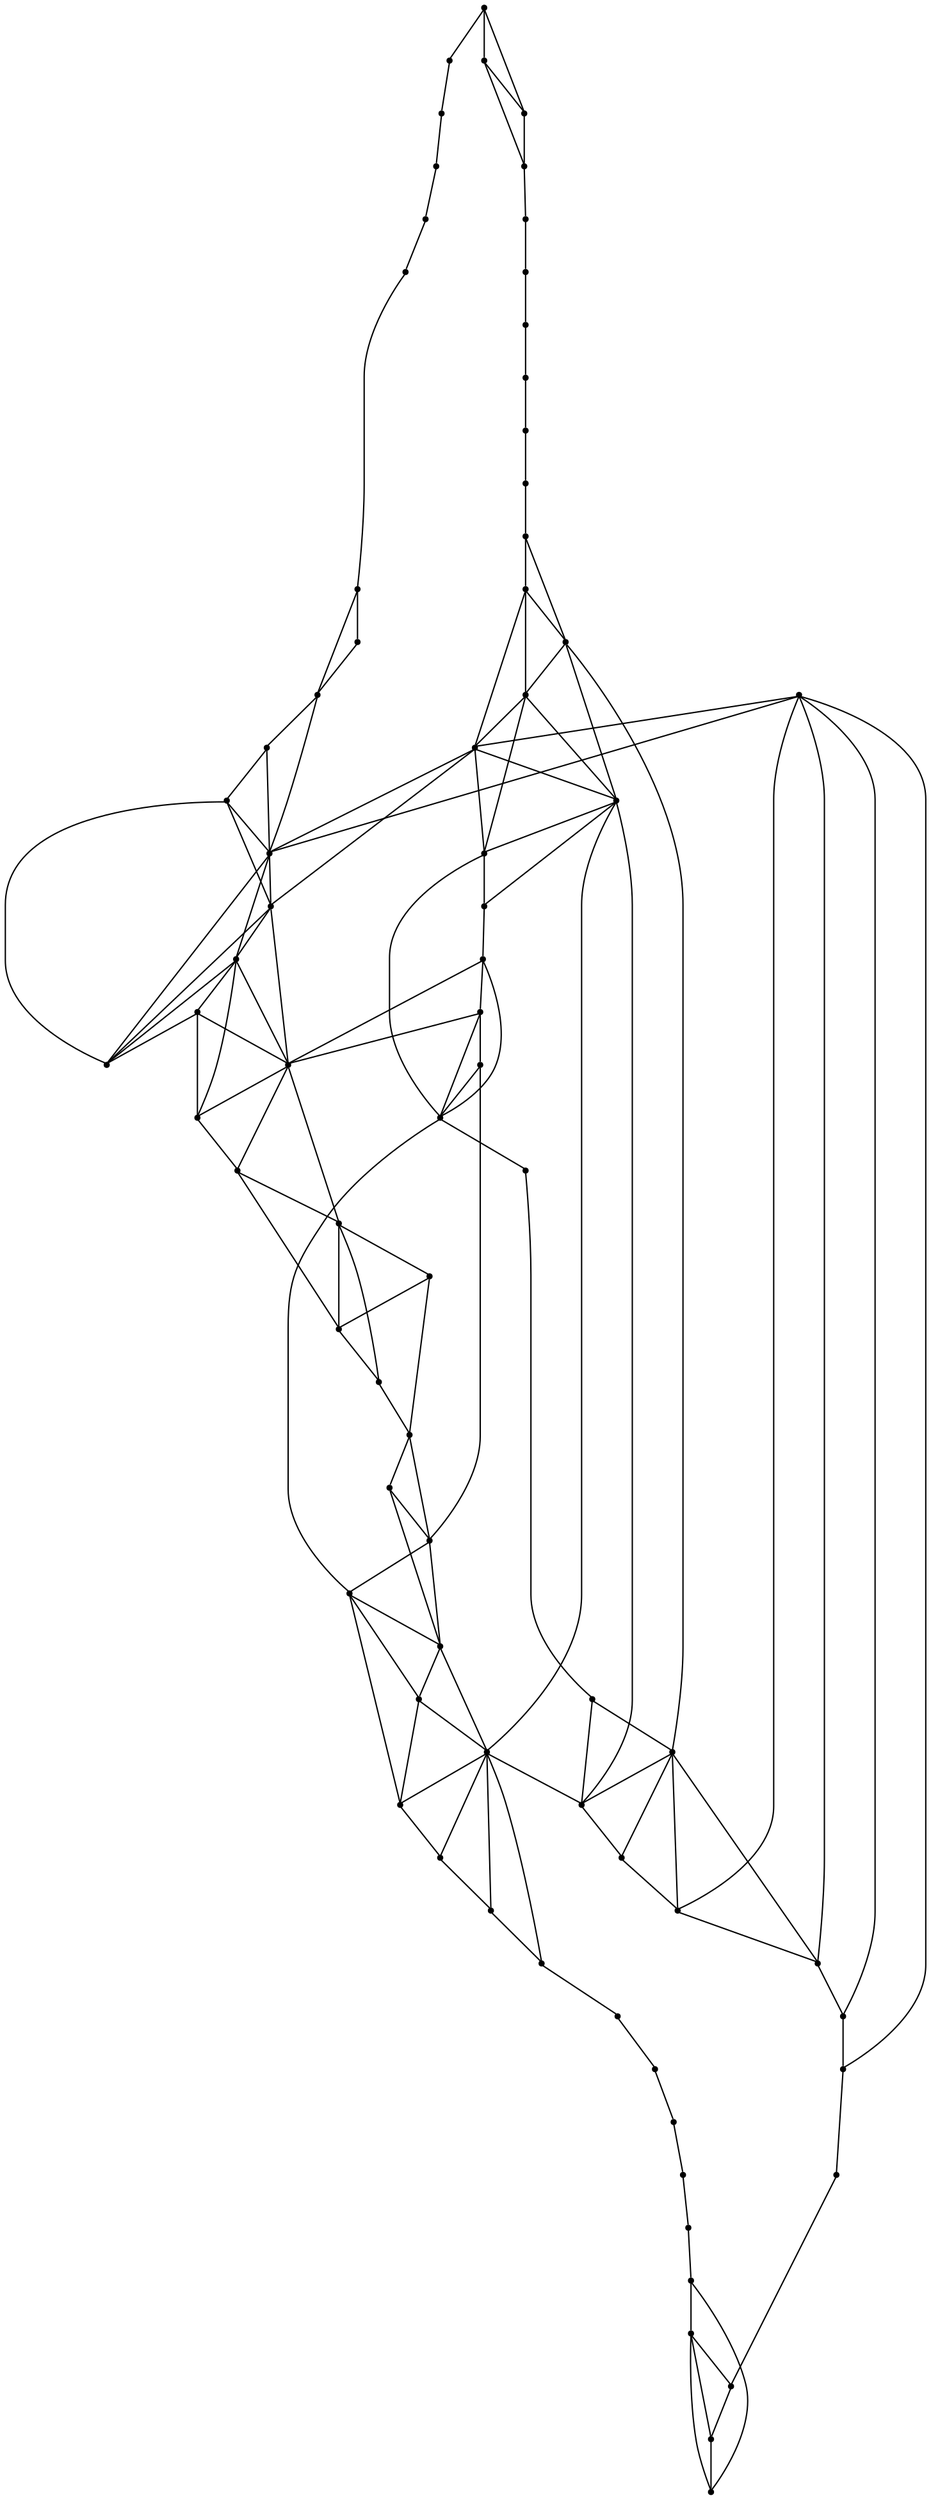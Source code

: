 graph {
  node [shape=point,comment="{\"directed\":false,\"doi\":\"10.1007/11618058_3\",\"figure\":\"5 (14)\"}"]

  v0 [pos="1229.2328125,1205.4887144189129"]
  v1 [pos="1228.2284702034883,1215.1491173526695"]
  v2 [pos="1225.8061636991279,1227.2856084923992"]
  v3 [pos="1221.6855877543603,1241.777261934782"]
  v4 [pos="1228.5743686409883,1198.7887072981448"]
  v5 [pos="1216.239761991279,1258.2439113081546"]
  v6 [pos="1223.1274936409882,1193.7032707950523"]
  v7 [pos="1217.1638853561046,1197.0261900048504"]
  v8 [pos="1209.6333530159884,1276.2855856042156"]
  v9 [pos="1209.7708348473836,1203.5105713626792"]
  v10 [pos="1200.3607694404068,1295.5897339603355"]
  v11 [pos="1188.3919013444768,1227.6772507450032"]
  v12 [pos="1191.935238008721,1315.4803602319012"]
  v13 [pos="1182.9742142078487,1335.6553403954754"]
  v14 [pos="1177.931613372093,1242.109553855762"]
  v15 [pos="1162.2995412427326,1356.2386839013348"]
  v16 [pos="1163.966492550872,1374.6303566715171"]
  v17 [pos="1160.5658839026162,1267.586645327116"]
  v18 [pos="1142.361464389535,1282.7636727115562"]
  v19 [pos="1154.868972565407,1393.0064209720542"]
  v20 [pos="1145.525581395349,1293.4314418257325"]
  v21 [pos="1146.4496729651164,1410.930380068327"]
  v22 [pos="1133.3514444040698,1421.2772377750327"]
  v23 [pos="1120.9991279069768,1359.9772461673667"]
  v24 [pos="1083.8682549055231,1359.0813963036785"]
  v25 [pos="1137.2125726744184,1311.0772459130535"]
  v26 [pos="1129.6226153706393,1438.2282901228518"]
  v27 [pos="1125.300967478198,1455.3741463443687"]
  v28 [pos="1128.8891669694767,1334.7355850955892"]
  v29 [pos="1117.0421693313954,1333.167903465137"]
  v30 [pos="1059.7627679869188,1353.327275159066"]
  v31 [pos="1035.8687182049418,1368.953324200814"]
  v32 [pos="1118.3153388444769,1465.9845360538413"]
  v33 [pos="1110.0533611918604,1402.4220474979331"]
  v34 [pos="1087.62003997093,1380.6491224389324"]
  v35 [pos="1112.2870912063954,1474.6554065168948"]
  v36 [pos="1117.0327897892441,1373.6522682926106"]
  v37 [pos="1110.0429324127908,1410.802238029346"]
  v38 [pos="1105.6879632994187,1480.0928759993167"]
  v39 [pos="1112.7695176235466,1395.9397642236004"]
  v40 [pos="1098.5887309229652,1481.7907977522464"]
  v41 [pos="1047.7449037063952,1324.2605853499026"]
  v42 [pos="1106.6933548328489,1405.9720365624676"]
  v43 [pos="1092.0697901526162,1479.1897782108238"]
  v44 [pos="1102.3935819404069,1403.2782880883465"]
  v45 [pos="1094.913063226744,1392.223104677702"]
  v46 [pos="1073.6611827761626,1448.6053475162437"]
  v47 [pos="1084.4142078488371,1474.543921989307"]
  v48 [pos="1076.6877861555233,1466.7157817305178"]
  v49 [pos="1051.0121638808141,1337.6272527795086"]
  v50 [pos="1059.8513172238372,1443.61788515459"]
  v51 [pos="1052.7624818313952,1427.810574414437"]
  v52 [pos="1043.926476199128,1408.5939097822757"]
  v53 [pos="1031.4126726017441,1398.0970391055992"]
  v54 [pos="1022.6766942223837,1309.6199679792971"]
  v55 [pos="1009.4867210210757,1295.5511737288089"]
  v56 [pos="995.9519145167151,1282.4439057132652"]
  v57 [pos="1008.2386060138081,1366.0022426069825"]
  v58 [pos="983.8872002180233,1335.1564097822757"]
  v59 [pos="995.864398619186,1350.8366275251956"]
  v60 [pos="981.4575490552324,1270.2157982608726"]
  v61 [pos="969.4167923328488,1259.3522398095379"]
  v62 [pos="970.0064634811046,1321.9032931746096"]
  v63 [pos="959.1690543241278,1307.2907774071941"]
  v64 [pos="958.3199037063954,1250.0803637922854"]
  v65 [pos="949.3724404978198,1293.3605520348797"]
  v66 [pos="948.4524663880815,1242.5782847822757"]
  v67 [pos="940.8031318132267,1280.4283150455403"]
  v68 [pos="940.2082303779071,1237.048086367155"]
  v69 [pos="933.9956190952034,1268.4022593916507"]
  v70 [pos="933.4767555414244,1233.6105672936687"]
  v71 [pos="928.7602448219477,1257.7855754316897"]
  v72 [pos="928.376844113372,1232.3397326887698"]
  v73 [pos="925.2012808866278,1248.7887072981448"]
  v74 [pos="923.3852902434593,1241.5887205224285"]
  v75 [pos="923.3092364643895,1236.377240063851"]

  v74 -- v75 [id="-3",pos="923.3852902434593,1241.5887205224285 923.3092364643895,1236.377240063851 923.3092364643895,1236.377240063851 923.3092364643895,1236.377240063851"]
  v75 -- v72 [id="-15",pos="923.3092364643895,1236.377240063851 928.376844113372,1232.3397326887698 928.376844113372,1232.3397326887698 928.376844113372,1232.3397326887698"]
  v74 -- v73 [id="-17",pos="923.3852902434593,1241.5887205224285 925.2012808866278,1248.7887072981448 925.2012808866278,1248.7887072981448 925.2012808866278,1248.7887072981448"]
  v73 -- v71 [id="-21",pos="925.2012808866278,1248.7887072981448 928.7602448219477,1257.7855754316897 928.7602448219477,1257.7855754316897 928.7602448219477,1257.7855754316897"]
  v71 -- v69 [id="-32",pos="928.7602448219477,1257.7855754316897 933.9956190952034,1268.4022593916507 933.9956190952034,1268.4022593916507 933.9956190952034,1268.4022593916507"]
  v72 -- v70 [id="-43",pos="928.376844113372,1232.3397326887698 933.4767555414244,1233.6105672936687 933.4767555414244,1233.6105672936687 933.4767555414244,1233.6105672936687"]
  v69 -- v67 [id="-58",pos="933.9956190952034,1268.4022593916507 940.8031318132267,1280.4283150455403 940.8031318132267,1280.4283150455403 940.8031318132267,1280.4283150455403"]
  v70 -- v68 [id="-69",pos="933.4767555414244,1233.6105672936687 940.2082303779071,1237.048086367155 940.2082303779071,1237.048086367155 940.2082303779071,1237.048086367155"]
  v72 -- v74 [id="-73",pos="928.376844113372,1232.3397326887698 923.3852902434593,1241.5887205224285 923.3852902434593,1241.5887205224285 923.3852902434593,1241.5887205224285"]
  v67 -- v65 [id="-89",pos="940.8031318132267,1280.4283150455403 949.3724404978198,1293.3605520348797 949.3724404978198,1293.3605520348797 949.3724404978198,1293.3605520348797"]
  v68 -- v66 [id="-94",pos="940.2082303779071,1237.048086367155 948.4524663880815,1242.5782847822757 948.4524663880815,1242.5782847822757 948.4524663880815,1242.5782847822757"]
  v70 -- v75 [id="-103",pos="933.4767555414244,1233.6105672936687 923.3092364643895,1236.377240063851 923.3092364643895,1236.377240063851 923.3092364643895,1236.377240063851"]
  v65 -- v63 [id="-124",pos="949.3724404978198,1293.3605520348797 959.1690543241278,1307.2907774071941 959.1690543241278,1307.2907774071941 959.1690543241278,1307.2907774071941"]
  v66 -- v64 [id="-127",pos="948.4524663880815,1242.5782847822757 958.3199037063954,1250.0803637922854 958.3199037063954,1250.0803637922854 958.3199037063954,1250.0803637922854"]
  v64 -- v61 [id="-156",pos="958.3199037063954,1250.0803637922854 969.4167923328488,1259.3522398095379 969.4167923328488,1259.3522398095379 969.4167923328488,1259.3522398095379"]
  v63 -- v62 [id="-165",pos="959.1690543241278,1307.2907774071941 970.0064634811046,1321.9032931746096 970.0064634811046,1321.9032931746096 970.0064634811046,1321.9032931746096"]
  v61 -- v60 [id="-192",pos="969.4167923328488,1259.3522398095379 981.4575490552324,1270.2157982608726 981.4575490552324,1270.2157982608726 981.4575490552324,1270.2157982608726"]
  v63 -- v58 [id="-200",pos="959.1690543241278,1307.2907774071941 983.8872002180233,1335.1564097822757 983.8872002180233,1335.1564097822757 983.8872002180233,1335.1564097822757"]
  v60 -- v56 [id="-228",pos="981.4575490552324,1270.2157982608726 995.9519145167151,1282.4439057132652 995.9519145167151,1282.4439057132652 995.9519145167151,1282.4439057132652"]
  v62 -- v58 [id="-233",pos="970.0064634811046,1321.9032931746096 983.8872002180233,1335.1564097822757 983.8872002180233,1335.1564097822757 983.8872002180233,1335.1564097822757"]
  v58 -- v59 [id="-234",pos="983.8872002180233,1335.1564097822757 995.864398619186,1350.8366275251956 995.864398619186,1350.8366275251956 995.864398619186,1350.8366275251956"]
  v56 -- v55 [id="-263",pos="995.9519145167151,1282.4439057132652 1009.4867210210757,1295.5511737288089 1009.4867210210757,1295.5511737288089 1009.4867210210757,1295.5511737288089"]
  v59 -- v57 [id="-269",pos="995.864398619186,1350.8366275251956 1008.2386060138081,1366.0022426069825 1008.2386060138081,1366.0022426069825 1008.2386060138081,1366.0022426069825"]
  v55 -- v54 [id="-296",pos="1009.4867210210757,1295.5511737288089 1022.6766942223837,1309.6199679792971 1022.6766942223837,1309.6199679792971 1022.6766942223837,1309.6199679792971"]
  v58 -- v31 [id="-306",pos="983.8872002180233,1335.1564097822757 1035.8687182049418,1368.953324200814 1035.8687182049418,1368.953324200814 1035.8687182049418,1368.953324200814"]
  v57 -- v53 [id="-331",pos="1008.2386060138081,1366.0022426069825 1031.4126726017441,1398.0970391055992 1031.4126726017441,1398.0970391055992 1031.4126726017441,1398.0970391055992"]
  v55 -- v41 [id="-338",pos="1009.4867210210757,1295.5511737288089 1047.7449037063952,1324.2605853499026 1047.7449037063952,1324.2605853499026 1047.7449037063952,1324.2605853499026"]
  v59 -- v31 [id="-339",pos="995.864398619186,1350.8366275251956 1035.8687182049418,1368.953324200814 1035.8687182049418,1368.953324200814 1035.8687182049418,1368.953324200814"]
  v57 -- v52 [id="-361",pos="1008.2386060138081,1366.0022426069825 1043.926476199128,1408.5939097822757 1043.926476199128,1408.5939097822757 1043.926476199128,1408.5939097822757"]
  v57 -- v31 [id="-363",pos="1008.2386060138081,1366.0022426069825 1035.8687182049418,1368.953324200814 1035.8687182049418,1368.953324200814 1035.8687182049418,1368.953324200814"]
  v54 -- v49 [id="-369",pos="1022.6766942223837,1309.6199679792971 1051.0121638808141,1337.6272527795086 1051.0121638808141,1337.6272527795086 1051.0121638808141,1337.6272527795086"]
  v54 -- v30 [id="-383",pos="1022.6766942223837,1309.6199679792971 1059.7627679869188,1353.327275159066 1059.7627679869188,1353.327275159066 1059.7627679869188,1353.327275159066"]
  v54 -- v41 [id="-385",pos="1022.6766942223837,1309.6199679792971 1047.7449037063952,1324.2605853499026 1047.7449037063952,1324.2605853499026 1047.7449037063952,1324.2605853499026"]
  v53 -- v31 [id="-391",pos="1031.4126726017441,1398.0970391055992 1035.8687182049418,1368.953324200814 1035.8687182049418,1368.953324200814 1035.8687182049418,1368.953324200814"]
  v53 -- v51 [id="-396",pos="1031.4126726017441,1398.0970391055992 1052.7624818313952,1427.810574414437 1052.7624818313952,1427.810574414437 1052.7624818313952,1427.810574414437"]
  v51 -- v50 [id="-397",pos="1052.7624818313952,1427.810574414437 1059.8513172238372,1443.61788515459 1059.8513172238372,1443.61788515459 1059.8513172238372,1443.61788515459"]
  v53 -- v52 [id="-399",pos="1031.4126726017441,1398.0970391055992 1043.926476199128,1408.5939097822757 1043.926476199128,1408.5939097822757 1043.926476199128,1408.5939097822757"]
  v31 -- v52 [id="-410",pos="1035.8687182049418,1368.953324200814 1043.926476199128,1408.5939097822757 1043.926476199128,1408.5939097822757 1043.926476199128,1408.5939097822757"]
  v31 -- v51 [id="-411",pos="1035.8687182049418,1368.953324200814 1052.7624818313952,1427.810574414437 1052.7624818313952,1427.810574414437 1052.7624818313952,1427.810574414437"]
  v31 -- v18 [id="-412",pos="1035.8687182049418,1368.953324200814 1142.361464389535,1282.7636727115562 1142.361464389535,1282.7636727115562 1142.361464389535,1282.7636727115562"]
  v52 -- v30 [id="-421",pos="1043.926476199128,1408.5939097822757 1059.7627679869188,1353.327275159066 1059.7627679869188,1353.327275159066 1059.7627679869188,1353.327275159066"]
  v52 -- v51 [id="-426",pos="1043.926476199128,1408.5939097822757 1052.7624818313952,1427.810574414437 1052.7624818313952,1427.810574414437 1052.7624818313952,1427.810574414437"]
  v52 -- v46 [id="-429",pos="1043.926476199128,1408.5939097822757 1073.6611827761626,1448.6053475162437 1073.6611827761626,1448.6053475162437 1073.6611827761626,1448.6053475162437"]
  v41 -- v49 [id="-439",pos="1047.7449037063952,1324.2605853499026 1051.0121638808141,1337.6272527795086 1051.0121638808141,1337.6272527795086 1051.0121638808141,1337.6272527795086"]
  v49 -- v30 [id="-442",pos="1051.0121638808141,1337.6272527795086 1059.7627679869188,1353.327275159066 1059.7627679869188,1353.327275159066 1059.7627679869188,1353.327275159066"]
  v41 -- v24 [id="-446",pos="1047.7449037063952,1324.2605853499026 1083.8682549055231,1359.0813963036785 1083.8682549055231,1359.0813963036785 1083.8682549055231,1359.0813963036785"]
  v41 -- v29 [id="-449",pos="1047.7449037063952,1324.2605853499026 1117.0421693313954,1333.167903465137 1117.0421693313954,1333.167903465137 1117.0421693313954,1333.167903465137"]
  v49 -- v34 [id="-462",pos="1051.0121638808141,1337.6272527795086 1087.62003997093,1380.6491224389324 1087.62003997093,1380.6491224389324 1087.62003997093,1380.6491224389324"]
  v49 -- v24 [id="-464",pos="1051.0121638808141,1337.6272527795086 1083.8682549055231,1359.0813963036785 1083.8682549055231,1359.0813963036785 1083.8682549055231,1359.0813963036785"]
  v51 -- v48 [id="-469",pos="1052.7624818313952,1427.810574414437 1076.6877861555233,1466.7157817305178 1076.6877861555233,1466.7157817305178 1076.6877861555233,1466.7157817305178"]
  v51 -- v46 [id="-470",pos="1052.7624818313952,1427.810574414437 1073.6611827761626,1448.6053475162437 1073.6611827761626,1448.6053475162437 1073.6611827761626,1448.6053475162437"]
  v50 -- v53 [id="-473",pos="1059.8513172238372,1443.61788515459 1031.4126726017441,1398.0970391055992 1031.4126726017441,1398.0970391055992 1031.4126726017441,1398.0970391055992"]
  v50 -- v48 [id="-490",pos="1059.8513172238372,1443.61788515459 1076.6877861555233,1466.7157817305178 1076.6877861555233,1466.7157817305178 1076.6877861555233,1466.7157817305178"]
  v48 -- v47 [id="-492",pos="1076.6877861555233,1466.7157817305178 1084.4142078488371,1474.543921989307 1084.4142078488371,1474.543921989307 1084.4142078488371,1474.543921989307"]
  v30 -- v34 [id="-493",pos="1059.7627679869188,1353.327275159066 1087.62003997093,1380.6491224389324 1087.62003997093,1380.6491224389324 1087.62003997093,1380.6491224389324"]
  v30 -- v24 [id="-496",pos="1059.7627679869188,1353.327275159066 1083.8682549055231,1359.0813963036785 1083.8682549055231,1359.0813963036785 1083.8682549055231,1359.0813963036785"]
  v50 -- v46 [id="-497",pos="1059.8513172238372,1443.61788515459 1073.6611827761626,1448.6053475162437 1073.6611827761626,1448.6053475162437 1073.6611827761626,1448.6053475162437"]
  v46 -- v48 [id="-507",pos="1073.6611827761626,1448.6053475162437 1076.6877861555233,1466.7157817305178 1076.6877861555233,1466.7157817305178 1076.6877861555233,1466.7157817305178"]
  v46 -- v44 [id="-508",pos="1073.6611827761626,1448.6053475162437 1102.3935819404069,1403.2782880883465 1102.3935819404069,1403.2782880883465 1102.3935819404069,1403.2782880883465"]
  v44 -- v42 [id="-509",pos="1102.3935819404069,1403.2782880883465 1106.093223110465,1402.2314715803714 1106.093223110465,1402.2314715803714 1106.093223110465,1402.2314715803714 1106.8142078488372,1402.6355751773765 1106.8142078488372,1402.6355751773765 1106.8142078488372,1402.6355751773765 1106.6933548328489,1405.9720365624676 1106.6933548328489,1405.9720365624676 1106.6933548328489,1405.9720365624676"]
  v46 -- v47 [id="-510",pos="1073.6611827761626,1448.6053475162437 1084.4142078488371,1474.543921989307 1084.4142078488371,1474.543921989307 1084.4142078488371,1474.543921989307"]
  v47 -- v43 [id="-523",pos="1084.4142078488371,1474.543921989307 1092.0697901526162,1479.1897782108238 1092.0697901526162,1479.1897782108238 1092.0697901526162,1479.1897782108238"]
  v43 -- v40 [id="-526",pos="1092.0697901526162,1479.1897782108238 1098.5887309229652,1481.7907977522464 1098.5887309229652,1481.7907977522464 1098.5887309229652,1481.7907977522464"]
  v24 -- v34 [id="-542",pos="1083.8682549055231,1359.0813963036785 1087.62003997093,1380.6491224389324 1087.62003997093,1380.6491224389324 1087.62003997093,1380.6491224389324"]
  v24 -- v45 [id="-543",pos="1083.8682549055231,1359.0813963036785 1094.913063226744,1392.223104677702 1094.913063226744,1392.223104677702 1094.913063226744,1392.223104677702"]
  v24 -- v15 [id="-546",pos="1083.8682549055231,1359.0813963036785 1162.2995412427326,1356.2386839013348 1162.2995412427326,1356.2386839013348 1162.2995412427326,1356.2386839013348"]
  v47 -- v38 [id="-555",pos="1084.4142078488371,1474.543921989307 1105.6879632994187,1480.0928759993167 1105.6879632994187,1480.0928759993167 1105.6879632994187,1480.0928759993167"]
  v34 -- v45 [id="-562",pos="1087.62003997093,1380.6491224389324 1094.913063226744,1392.223104677702 1094.913063226744,1392.223104677702 1094.913063226744,1392.223104677702"]
  v45 -- v44 [id="-564",pos="1094.913063226744,1392.223104677702 1102.3935819404069,1403.2782880883465 1102.3935819404069,1403.2782880883465 1102.3935819404069,1403.2782880883465"]
  v34 -- v33 [id="-565",pos="1087.62003997093,1380.6491224389324 1110.0533611918604,1402.4220474979331 1110.0533611918604,1402.4220474979331 1110.0533611918604,1402.4220474979331"]
  v33 -- v22 [id="-566",pos="1110.0533611918604,1402.4220474979331 1133.3514444040698,1421.2772377750327 1133.3514444040698,1421.2772377750327 1133.3514444040698,1421.2772377750327"]
  v43 -- v46 [id="-571",pos="1092.0697901526162,1479.1897782108238 1073.6611827761626,1448.6053475162437 1073.6611827761626,1448.6053475162437 1073.6611827761626,1448.6053475162437"]
  v43 -- v35 [id="-577",pos="1092.0697901526162,1479.1897782108238 1112.2870912063954,1474.6554065168948 1112.2870912063954,1474.6554065168948 1112.2870912063954,1474.6554065168948"]
  v43 -- v38 [id="-580",pos="1092.0697901526162,1479.1897782108238 1105.6879632994187,1480.0928759993167 1105.6879632994187,1480.0928759993167 1105.6879632994187,1480.0928759993167"]
  v42 -- v37 [id="-591",pos="1106.6933548328489,1405.9720365624676 1110.0429324127908,1410.802238029346 1110.0429324127908,1410.802238029346 1110.0429324127908,1410.802238029346"]
  v40 -- v32 [id="-602",pos="1098.5887309229652,1481.7907977522464 1118.3153388444769,1465.9845360538413 1118.3153388444769,1465.9845360538413 1118.3153388444769,1465.9845360538413"]
  v40 -- v38 [id="-603",pos="1098.5887309229652,1481.7907977522464 1105.6879632994187,1480.0928759993167 1105.6879632994187,1480.0928759993167 1105.6879632994187,1480.0928759993167"]
  v38 -- v35 [id="-604",pos="1105.6879632994187,1480.0928759993167 1112.2870912063954,1474.6554065168948 1112.2870912063954,1474.6554065168948 1112.2870912063954,1474.6554065168948"]
  v44 -- v33 [id="-627",pos="1102.3935819404069,1403.2782880883465 1110.0533611918604,1402.4220474979331 1110.0533611918604,1402.4220474979331 1110.0533611918604,1402.4220474979331"]
  v35 -- v32 [id="-636",pos="1112.2870912063954,1474.6554065168948 1118.3153388444769,1465.9845360538413 1118.3153388444769,1465.9845360538413 1118.3153388444769,1465.9845360538413"]
  v32 -- v27 [id="-637",pos="1118.3153388444769,1465.9845360538413 1125.300967478198,1455.3741463443687 1125.300967478198,1455.3741463443687 1125.300967478198,1455.3741463443687"]
  v42 -- v46 [id="-641",pos="1106.6933548328489,1405.9720365624676 1073.6611827761626,1448.6053475162437 1073.6611827761626,1448.6053475162437 1073.6611827761626,1448.6053475162437"]
  v42 -- v33 [id="-644",pos="1106.6933548328489,1405.9720365624676 1110.0533611918604,1402.4220474979331 1110.0533611918604,1402.4220474979331 1110.0533611918604,1402.4220474979331"]
  v33 -- v39 [id="-645",pos="1110.0533611918604,1402.4220474979331 1112.7695176235466,1395.9397642236004 1112.7695176235466,1395.9397642236004 1112.7695176235466,1395.9397642236004"]
  v36 -- v23 [id="-651",pos="1117.0327897892441,1373.6522682926106 1120.9991279069768,1359.9772461673667 1120.9991279069768,1359.9772461673667 1120.9991279069768,1359.9772461673667"]
  v37 -- v33 [id="-671",pos="1110.0429324127908,1410.802238029346 1110.0533611918604,1402.4220474979331 1110.0533611918604,1402.4220474979331 1110.0533611918604,1402.4220474979331"]
  v39 -- v36 [id="-676",pos="1112.7695176235466,1395.9397642236004 1117.0327897892441,1373.6522682926106 1117.0327897892441,1373.6522682926106 1117.0327897892441,1373.6522682926106"]
  v37 -- v26 [id="-693",pos="1110.0429324127908,1410.802238029346 1129.6226153706393,1438.2282901228518 1129.6226153706393,1438.2282901228518 1129.6226153706393,1438.2282901228518"]
  v32 -- v26 [id="-702",pos="1118.3153388444769,1465.9845360538413 1129.6226153706393,1438.2282901228518 1129.6226153706393,1438.2282901228518 1129.6226153706393,1438.2282901228518"]
  v36 -- v29 [id="-721",pos="1117.0327897892441,1373.6522682926106 1117.0421693313954,1333.167903465137 1117.0421693313954,1333.167903465137 1117.0421693313954,1333.167903465137"]
  v23 -- v28 [id="-733",pos="1120.9991279069768,1359.9772461673667 1128.8891669694767,1334.7355850955892 1128.8891669694767,1334.7355850955892 1128.8891669694767,1334.7355850955892"]
  v29 -- v23 [id="-739",pos="1117.0421693313954,1333.167903465137 1120.9991279069768,1359.9772461673667 1120.9991279069768,1359.9772461673667 1120.9991279069768,1359.9772461673667"]
  v29 -- v20 [id="-740",pos="1117.0421693313954,1333.167903465137 1145.525581395349,1293.4314418257325 1145.525581395349,1293.4314418257325 1145.525581395349,1293.4314418257325"]
  v29 -- v25 [id="-743",pos="1117.0421693313954,1333.167903465137 1137.2125726744184,1311.0772459130535 1137.2125726744184,1311.0772459130535 1137.2125726744184,1311.0772459130535"]
  v26 -- v22 [id="-745",pos="1129.6226153706393,1438.2282901228518 1133.3514444040698,1421.2772377750327 1133.3514444040698,1421.2772377750327 1133.3514444040698,1421.2772377750327"]
  v29 -- v28 [id="-751",pos="1117.0421693313954,1333.167903465137 1128.8891669694767,1334.7355850955892 1128.8891669694767,1334.7355850955892 1128.8891669694767,1334.7355850955892"]
  v28 -- v25 [id="-767",pos="1128.8891669694767,1334.7355850955892 1137.2125726744184,1311.0772459130535 1137.2125726744184,1311.0772459130535 1137.2125726744184,1311.0772459130535"]
  v27 -- v26 [id="-779",pos="1125.300967478198,1455.3741463443687 1129.6226153706393,1438.2282901228518 1129.6226153706393,1438.2282901228518 1129.6226153706393,1438.2282901228518"]
  v27 -- v21 [id="-782",pos="1125.300967478198,1455.3741463443687 1146.4496729651164,1410.930380068327 1146.4496729651164,1410.930380068327 1146.4496729651164,1410.930380068327"]
  v25 -- v20 [id="-802",pos="1137.2125726744184,1311.0772459130535 1145.525581395349,1293.4314418257325 1145.525581395349,1293.4314418257325 1145.525581395349,1293.4314418257325"]
  v26 -- v21 [id="-809",pos="1129.6226153706393,1438.2282901228518 1146.4496729651164,1410.930380068327 1146.4496729651164,1410.930380068327 1146.4496729651164,1410.930380068327"]
  v21 -- v19 [id="-810",pos="1146.4496729651164,1410.930380068327 1154.868972565407,1393.0064209720542 1154.868972565407,1393.0064209720542 1154.868972565407,1393.0064209720542"]
  v22 -- v16 [id="-826",pos="1133.3514444040698,1421.2772377750327 1163.966492550872,1374.6303566715171 1163.966492550872,1374.6303566715171 1163.966492550872,1374.6303566715171"]
  v22 -- v19 [id="-827",pos="1133.3514444040698,1421.2772377750327 1154.868972565407,1393.0064209720542 1154.868972565407,1393.0064209720542 1154.868972565407,1393.0064209720542"]
  v22 -- v21 [id="-828",pos="1133.3514444040698,1421.2772377750327 1146.4496729651164,1410.930380068327 1146.4496729651164,1410.930380068327 1146.4496729651164,1410.930380068327"]
  v25 -- v18 [id="-839",pos="1137.2125726744184,1311.0772459130535 1142.361464389535,1282.7636727115562 1142.361464389535,1282.7636727115562 1142.361464389535,1282.7636727115562"]
  v20 -- v17 [id="-842",pos="1145.525581395349,1293.4314418257325 1160.5658839026162,1267.586645327116 1160.5658839026162,1267.586645327116 1160.5658839026162,1267.586645327116"]
  v18 -- v30 [id="-847",pos="1142.361464389535,1282.7636727115562 1059.7627679869188,1353.327275159066 1059.7627679869188,1353.327275159066 1059.7627679869188,1353.327275159066"]
  v30 -- v31 [id="-848",pos="1059.7627679869188,1353.327275159066 1035.8687182049418,1368.953324200814 1035.8687182049418,1368.953324200814 1035.8687182049418,1368.953324200814"]
  v18 -- v14 [id="-852",pos="1142.361464389535,1282.7636727115562 1177.931613372093,1242.109553855762 1177.931613372093,1242.109553855762 1177.931613372093,1242.109553855762"]
  v14 -- v11 [id="-853",pos="1177.931613372093,1242.109553855762 1188.3919013444768,1227.6772507450032 1188.3919013444768,1227.6772507450032 1188.3919013444768,1227.6772507450032"]
  v18 -- v20 [id="-854",pos="1142.361464389535,1282.7636727115562 1145.525581395349,1293.4314418257325 1145.525581395349,1293.4314418257325 1145.525581395349,1293.4314418257325"]
  v18 -- v17 [id="-856",pos="1142.361464389535,1282.7636727115562 1160.5658839026162,1267.586645327116 1160.5658839026162,1267.586645327116 1160.5658839026162,1267.586645327116"]
  v17 -- v14 [id="-877",pos="1160.5658839026162,1267.586645327116 1177.931613372093,1242.109553855762 1177.931613372093,1242.109553855762 1177.931613372093,1242.109553855762"]
  v21 -- v15 [id="-878",pos="1146.4496729651164,1410.930380068327 1162.2995412427326,1356.2386839013348 1162.2995412427326,1356.2386839013348 1162.2995412427326,1356.2386839013348"]
  v19 -- v16 [id="-882",pos="1154.868972565407,1393.0064209720542 1163.966492550872,1374.6303566715171 1163.966492550872,1374.6303566715171 1163.966492550872,1374.6303566715171"]
  v19 -- v15 [id="-894",pos="1154.868972565407,1393.0064209720542 1162.2995412427326,1356.2386839013348 1162.2995412427326,1356.2386839013348 1162.2995412427326,1356.2386839013348"]
  v16 -- v13 [id="-896",pos="1163.966492550872,1374.6303566715171 1182.9742142078487,1335.6553403954754 1182.9742142078487,1335.6553403954754 1182.9742142078487,1335.6553403954754"]
  v15 -- v23 [id="-909",pos="1162.2995412427326,1356.2386839013348 1120.9991279069768,1359.9772461673667 1120.9991279069768,1359.9772461673667 1120.9991279069768,1359.9772461673667"]
  v23 -- v24 [id="-910",pos="1120.9991279069768,1359.9772461673667 1083.8682549055231,1359.0813963036785 1083.8682549055231,1359.0813963036785 1083.8682549055231,1359.0813963036785"]
  v15 -- v16 [id="-924",pos="1162.2995412427326,1356.2386839013348 1163.966492550872,1374.6303566715171 1163.966492550872,1374.6303566715171 1163.966492550872,1374.6303566715171"]
  v15 -- v10 [id="-925",pos="1162.2995412427326,1356.2386839013348 1200.3607694404068,1295.5897339603355 1200.3607694404068,1295.5897339603355 1200.3607694404068,1295.5897339603355"]
  v15 -- v12 [id="-926",pos="1162.2995412427326,1356.2386839013348 1191.935238008721,1315.4803602319012 1191.935238008721,1315.4803602319012 1191.935238008721,1315.4803602319012"]
  v15 -- v13 [id="-930",pos="1162.2995412427326,1356.2386839013348 1182.9742142078487,1335.6553403954754 1182.9742142078487,1335.6553403954754 1182.9742142078487,1335.6553403954754"]
  v13 -- v12 [id="-939",pos="1182.9742142078487,1335.6553403954754 1191.935238008721,1315.4803602319012 1191.935238008721,1315.4803602319012 1191.935238008721,1315.4803602319012"]
  v12 -- v10 [id="-964",pos="1191.935238008721,1315.4803602319012 1200.3607694404068,1295.5897339603355 1200.3607694404068,1295.5897339603355 1200.3607694404068,1295.5897339603355"]
  v10 -- v8 [id="-968",pos="1200.3607694404068,1295.5897339603355 1209.6333530159884,1276.2855856042156 1209.6333530159884,1276.2855856042156 1209.6333530159884,1276.2855856042156"]
  v11 -- v9 [id="-981",pos="1188.3919013444768,1227.6772507450032 1209.7708348473836,1203.5105713626792 1209.7708348473836,1203.5105713626792 1209.7708348473836,1203.5105713626792"]
  v8 -- v5 [id="-995",pos="1209.6333530159884,1276.2855856042156 1216.239761991279,1258.2439113081546 1216.239761991279,1258.2439113081546 1216.239761991279,1258.2439113081546"]
  v5 -- v3 [id="-1010",pos="1216.239761991279,1258.2439113081546 1221.6855877543603,1241.777261934782 1221.6855877543603,1241.777261934782 1221.6855877543603,1241.777261934782"]
  v9 -- v7 [id="-1019",pos="1209.7708348473836,1203.5105713626792 1217.1638853561046,1197.0261900048504 1217.1638853561046,1197.0261900048504 1217.1638853561046,1197.0261900048504"]
  v7 -- v6 [id="-1028",pos="1217.1638853561046,1197.0261900048504 1223.1274936409882,1193.7032707950523 1223.1274936409882,1193.7032707950523 1223.1274936409882,1193.7032707950523"]
  v3 -- v2 [id="-1047",pos="1221.6855877543603,1241.777261934782 1225.8061636991279,1227.2856084923992 1225.8061636991279,1227.2856084923992 1225.8061636991279,1227.2856084923992"]
  v2 -- v1 [id="-1080",pos="1225.8061636991279,1227.2856084923992 1228.2284702034883,1215.1491173526695 1228.2284702034883,1215.1491173526695 1228.2284702034883,1215.1491173526695"]
  v7 -- v4 [id="-1092",pos="1217.1638853561046,1197.0261900048504 1228.5743686409883,1198.7887072981448 1228.5743686409883,1198.7887072981448 1228.5743686409883,1198.7887072981448"]
  v1 -- v0 [id="-1108",pos="1228.2284702034883,1215.1491173526695 1229.2328125,1205.4887144189129 1229.2328125,1205.4887144189129 1229.2328125,1205.4887144189129"]
  v6 -- v9 [id="-1120",pos="1223.1274936409882,1193.7032707950523 1224.2444222383722,1196.0105904361656 1224.2444222383722,1196.0105904361656 1224.2444222383722,1196.0105904361656 1209.7708348473836,1203.5105713626792 1209.7708348473836,1203.5105713626792 1209.7708348473836,1203.5105713626792"]
  v6 -- v4 [id="-1122",pos="1223.1274936409882,1193.7032707950523 1224.2444222383722,1196.0105904361656 1224.2444222383722,1196.0105904361656 1224.2444222383722,1196.0105904361656 1228.5743686409883,1198.7887072981448 1228.5743686409883,1198.7887072981448 1228.5743686409883,1198.7887072981448"]
  v4 -- v0 [id="-1125",pos="1228.5743686409883,1198.7887072981448 1229.2328125,1205.4887144189129 1229.2328125,1205.4887144189129 1229.2328125,1205.4887144189129"]
  v0 -- v6 [id="-1169",pos="1229.2328125,1205.4887144189129 1223.1274936409882,1193.7032707950523 1223.1274936409882,1193.7032707950523 1223.1274936409882,1193.7032707950523"]
}